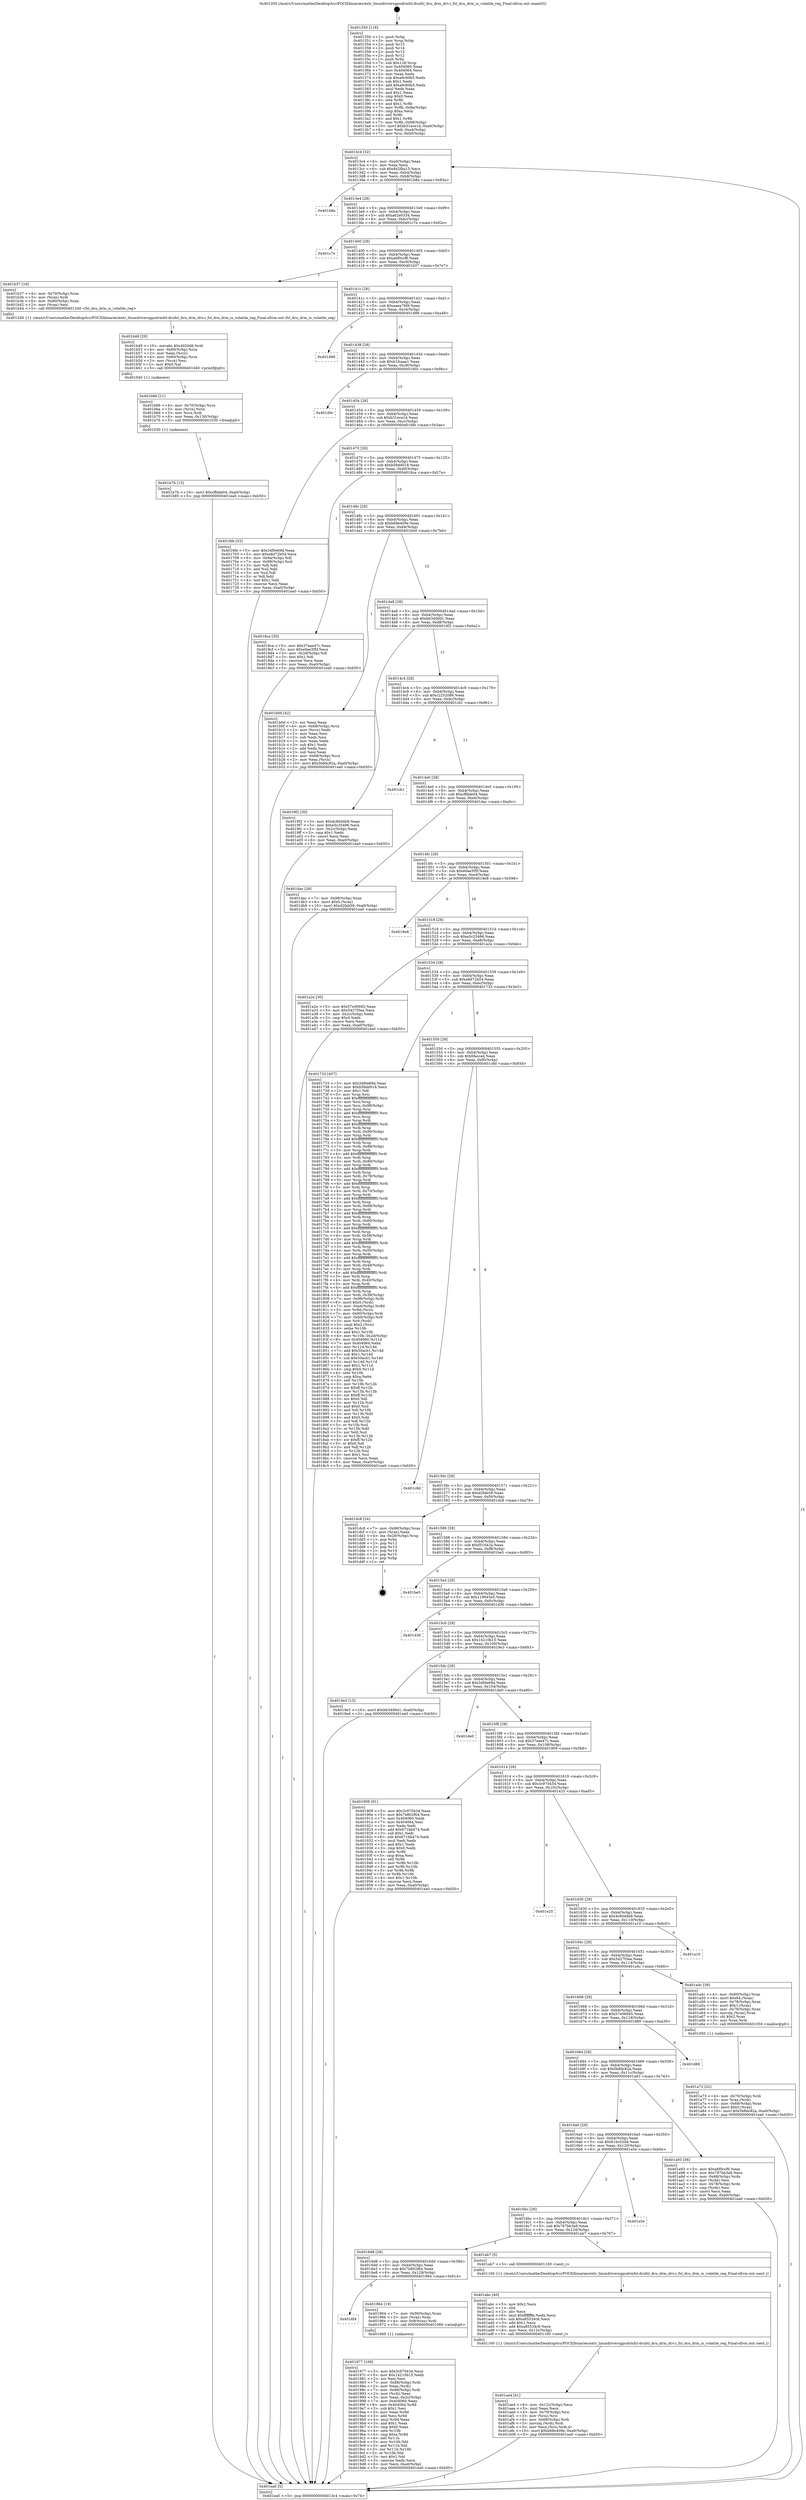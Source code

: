 digraph "0x401350" {
  label = "0x401350 (/mnt/c/Users/mathe/Desktop/tcc/POCII/binaries/extr_linuxdriversgpudrmfsl-dcufsl_dcu_drm_drv.c_fsl_dcu_drm_is_volatile_reg_Final-ollvm.out::main(0))"
  labelloc = "t"
  node[shape=record]

  Entry [label="",width=0.3,height=0.3,shape=circle,fillcolor=black,style=filled]
  "0x4013c4" [label="{
     0x4013c4 [32]\l
     | [instrs]\l
     &nbsp;&nbsp;0x4013c4 \<+6\>: mov -0xa0(%rbp),%eax\l
     &nbsp;&nbsp;0x4013ca \<+2\>: mov %eax,%ecx\l
     &nbsp;&nbsp;0x4013cc \<+6\>: sub $0x842fba15,%ecx\l
     &nbsp;&nbsp;0x4013d2 \<+6\>: mov %eax,-0xb4(%rbp)\l
     &nbsp;&nbsp;0x4013d8 \<+6\>: mov %ecx,-0xb8(%rbp)\l
     &nbsp;&nbsp;0x4013de \<+6\>: je 0000000000401b8a \<main+0x83a\>\l
  }"]
  "0x401b8a" [label="{
     0x401b8a\l
  }", style=dashed]
  "0x4013e4" [label="{
     0x4013e4 [28]\l
     | [instrs]\l
     &nbsp;&nbsp;0x4013e4 \<+5\>: jmp 00000000004013e9 \<main+0x99\>\l
     &nbsp;&nbsp;0x4013e9 \<+6\>: mov -0xb4(%rbp),%eax\l
     &nbsp;&nbsp;0x4013ef \<+5\>: sub $0xa62e0334,%eax\l
     &nbsp;&nbsp;0x4013f4 \<+6\>: mov %eax,-0xbc(%rbp)\l
     &nbsp;&nbsp;0x4013fa \<+6\>: je 0000000000401c7e \<main+0x92e\>\l
  }"]
  Exit [label="",width=0.3,height=0.3,shape=circle,fillcolor=black,style=filled,peripheries=2]
  "0x401c7e" [label="{
     0x401c7e\l
  }", style=dashed]
  "0x401400" [label="{
     0x401400 [28]\l
     | [instrs]\l
     &nbsp;&nbsp;0x401400 \<+5\>: jmp 0000000000401405 \<main+0xb5\>\l
     &nbsp;&nbsp;0x401405 \<+6\>: mov -0xb4(%rbp),%eax\l
     &nbsp;&nbsp;0x40140b \<+5\>: sub $0xa6f0ccf6,%eax\l
     &nbsp;&nbsp;0x401410 \<+6\>: mov %eax,-0xc0(%rbp)\l
     &nbsp;&nbsp;0x401416 \<+6\>: je 0000000000401b37 \<main+0x7e7\>\l
  }"]
  "0x401b7b" [label="{
     0x401b7b [15]\l
     | [instrs]\l
     &nbsp;&nbsp;0x401b7b \<+10\>: movl $0xcffdde04,-0xa0(%rbp)\l
     &nbsp;&nbsp;0x401b85 \<+5\>: jmp 0000000000401ea0 \<main+0xb50\>\l
  }"]
  "0x401b37" [label="{
     0x401b37 [18]\l
     | [instrs]\l
     &nbsp;&nbsp;0x401b37 \<+4\>: mov -0x70(%rbp),%rax\l
     &nbsp;&nbsp;0x401b3b \<+3\>: mov (%rax),%rdi\l
     &nbsp;&nbsp;0x401b3e \<+4\>: mov -0x80(%rbp),%rax\l
     &nbsp;&nbsp;0x401b42 \<+2\>: mov (%rax),%esi\l
     &nbsp;&nbsp;0x401b44 \<+5\>: call 0000000000401240 \<fsl_dcu_drm_is_volatile_reg\>\l
     | [calls]\l
     &nbsp;&nbsp;0x401240 \{1\} (/mnt/c/Users/mathe/Desktop/tcc/POCII/binaries/extr_linuxdriversgpudrmfsl-dcufsl_dcu_drm_drv.c_fsl_dcu_drm_is_volatile_reg_Final-ollvm.out::fsl_dcu_drm_is_volatile_reg)\l
  }"]
  "0x40141c" [label="{
     0x40141c [28]\l
     | [instrs]\l
     &nbsp;&nbsp;0x40141c \<+5\>: jmp 0000000000401421 \<main+0xd1\>\l
     &nbsp;&nbsp;0x401421 \<+6\>: mov -0xb4(%rbp),%eax\l
     &nbsp;&nbsp;0x401427 \<+5\>: sub $0xaaea7fd9,%eax\l
     &nbsp;&nbsp;0x40142c \<+6\>: mov %eax,-0xc4(%rbp)\l
     &nbsp;&nbsp;0x401432 \<+6\>: je 0000000000401d98 \<main+0xa48\>\l
  }"]
  "0x401b66" [label="{
     0x401b66 [21]\l
     | [instrs]\l
     &nbsp;&nbsp;0x401b66 \<+4\>: mov -0x70(%rbp),%rcx\l
     &nbsp;&nbsp;0x401b6a \<+3\>: mov (%rcx),%rcx\l
     &nbsp;&nbsp;0x401b6d \<+3\>: mov %rcx,%rdi\l
     &nbsp;&nbsp;0x401b70 \<+6\>: mov %eax,-0x130(%rbp)\l
     &nbsp;&nbsp;0x401b76 \<+5\>: call 0000000000401030 \<free@plt\>\l
     | [calls]\l
     &nbsp;&nbsp;0x401030 \{1\} (unknown)\l
  }"]
  "0x401d98" [label="{
     0x401d98\l
  }", style=dashed]
  "0x401438" [label="{
     0x401438 [28]\l
     | [instrs]\l
     &nbsp;&nbsp;0x401438 \<+5\>: jmp 000000000040143d \<main+0xed\>\l
     &nbsp;&nbsp;0x40143d \<+6\>: mov -0xb4(%rbp),%eax\l
     &nbsp;&nbsp;0x401443 \<+5\>: sub $0xb1fcaaa1,%eax\l
     &nbsp;&nbsp;0x401448 \<+6\>: mov %eax,-0xc8(%rbp)\l
     &nbsp;&nbsp;0x40144e \<+6\>: je 0000000000401d0c \<main+0x9bc\>\l
  }"]
  "0x401b49" [label="{
     0x401b49 [29]\l
     | [instrs]\l
     &nbsp;&nbsp;0x401b49 \<+10\>: movabs $0x4020d6,%rdi\l
     &nbsp;&nbsp;0x401b53 \<+4\>: mov -0x60(%rbp),%rcx\l
     &nbsp;&nbsp;0x401b57 \<+2\>: mov %eax,(%rcx)\l
     &nbsp;&nbsp;0x401b59 \<+4\>: mov -0x60(%rbp),%rcx\l
     &nbsp;&nbsp;0x401b5d \<+2\>: mov (%rcx),%esi\l
     &nbsp;&nbsp;0x401b5f \<+2\>: mov $0x0,%al\l
     &nbsp;&nbsp;0x401b61 \<+5\>: call 0000000000401040 \<printf@plt\>\l
     | [calls]\l
     &nbsp;&nbsp;0x401040 \{1\} (unknown)\l
  }"]
  "0x401d0c" [label="{
     0x401d0c\l
  }", style=dashed]
  "0x401454" [label="{
     0x401454 [28]\l
     | [instrs]\l
     &nbsp;&nbsp;0x401454 \<+5\>: jmp 0000000000401459 \<main+0x109\>\l
     &nbsp;&nbsp;0x401459 \<+6\>: mov -0xb4(%rbp),%eax\l
     &nbsp;&nbsp;0x40145f \<+5\>: sub $0xb31ece1d,%eax\l
     &nbsp;&nbsp;0x401464 \<+6\>: mov %eax,-0xcc(%rbp)\l
     &nbsp;&nbsp;0x40146a \<+6\>: je 00000000004016fe \<main+0x3ae\>\l
  }"]
  "0x401ae4" [label="{
     0x401ae4 [41]\l
     | [instrs]\l
     &nbsp;&nbsp;0x401ae4 \<+6\>: mov -0x12c(%rbp),%ecx\l
     &nbsp;&nbsp;0x401aea \<+3\>: imul %eax,%ecx\l
     &nbsp;&nbsp;0x401aed \<+4\>: mov -0x70(%rbp),%rsi\l
     &nbsp;&nbsp;0x401af1 \<+3\>: mov (%rsi),%rsi\l
     &nbsp;&nbsp;0x401af4 \<+4\>: mov -0x68(%rbp),%rdi\l
     &nbsp;&nbsp;0x401af8 \<+3\>: movslq (%rdi),%rdi\l
     &nbsp;&nbsp;0x401afb \<+3\>: mov %ecx,(%rsi,%rdi,4)\l
     &nbsp;&nbsp;0x401afe \<+10\>: movl $0xb68e409e,-0xa0(%rbp)\l
     &nbsp;&nbsp;0x401b08 \<+5\>: jmp 0000000000401ea0 \<main+0xb50\>\l
  }"]
  "0x4016fe" [label="{
     0x4016fe [53]\l
     | [instrs]\l
     &nbsp;&nbsp;0x4016fe \<+5\>: mov $0x34f0e69d,%eax\l
     &nbsp;&nbsp;0x401703 \<+5\>: mov $0xe8d72b54,%ecx\l
     &nbsp;&nbsp;0x401708 \<+6\>: mov -0x9a(%rbp),%dl\l
     &nbsp;&nbsp;0x40170e \<+7\>: mov -0x99(%rbp),%sil\l
     &nbsp;&nbsp;0x401715 \<+3\>: mov %dl,%dil\l
     &nbsp;&nbsp;0x401718 \<+3\>: and %sil,%dil\l
     &nbsp;&nbsp;0x40171b \<+3\>: xor %sil,%dl\l
     &nbsp;&nbsp;0x40171e \<+3\>: or %dl,%dil\l
     &nbsp;&nbsp;0x401721 \<+4\>: test $0x1,%dil\l
     &nbsp;&nbsp;0x401725 \<+3\>: cmovne %ecx,%eax\l
     &nbsp;&nbsp;0x401728 \<+6\>: mov %eax,-0xa0(%rbp)\l
     &nbsp;&nbsp;0x40172e \<+5\>: jmp 0000000000401ea0 \<main+0xb50\>\l
  }"]
  "0x401470" [label="{
     0x401470 [28]\l
     | [instrs]\l
     &nbsp;&nbsp;0x401470 \<+5\>: jmp 0000000000401475 \<main+0x125\>\l
     &nbsp;&nbsp;0x401475 \<+6\>: mov -0xb4(%rbp),%eax\l
     &nbsp;&nbsp;0x40147b \<+5\>: sub $0xb58dd018,%eax\l
     &nbsp;&nbsp;0x401480 \<+6\>: mov %eax,-0xd0(%rbp)\l
     &nbsp;&nbsp;0x401486 \<+6\>: je 00000000004018ca \<main+0x57a\>\l
  }"]
  "0x401ea0" [label="{
     0x401ea0 [5]\l
     | [instrs]\l
     &nbsp;&nbsp;0x401ea0 \<+5\>: jmp 00000000004013c4 \<main+0x74\>\l
  }"]
  "0x401350" [label="{
     0x401350 [116]\l
     | [instrs]\l
     &nbsp;&nbsp;0x401350 \<+1\>: push %rbp\l
     &nbsp;&nbsp;0x401351 \<+3\>: mov %rsp,%rbp\l
     &nbsp;&nbsp;0x401354 \<+2\>: push %r15\l
     &nbsp;&nbsp;0x401356 \<+2\>: push %r14\l
     &nbsp;&nbsp;0x401358 \<+2\>: push %r13\l
     &nbsp;&nbsp;0x40135a \<+2\>: push %r12\l
     &nbsp;&nbsp;0x40135c \<+1\>: push %rbx\l
     &nbsp;&nbsp;0x40135d \<+7\>: sub $0x128,%rsp\l
     &nbsp;&nbsp;0x401364 \<+7\>: mov 0x404060,%eax\l
     &nbsp;&nbsp;0x40136b \<+7\>: mov 0x404064,%ecx\l
     &nbsp;&nbsp;0x401372 \<+2\>: mov %eax,%edx\l
     &nbsp;&nbsp;0x401374 \<+6\>: sub $0xa9c60b5,%edx\l
     &nbsp;&nbsp;0x40137a \<+3\>: sub $0x1,%edx\l
     &nbsp;&nbsp;0x40137d \<+6\>: add $0xa9c60b5,%edx\l
     &nbsp;&nbsp;0x401383 \<+3\>: imul %edx,%eax\l
     &nbsp;&nbsp;0x401386 \<+3\>: and $0x1,%eax\l
     &nbsp;&nbsp;0x401389 \<+3\>: cmp $0x0,%eax\l
     &nbsp;&nbsp;0x40138c \<+4\>: sete %r8b\l
     &nbsp;&nbsp;0x401390 \<+4\>: and $0x1,%r8b\l
     &nbsp;&nbsp;0x401394 \<+7\>: mov %r8b,-0x9a(%rbp)\l
     &nbsp;&nbsp;0x40139b \<+3\>: cmp $0xa,%ecx\l
     &nbsp;&nbsp;0x40139e \<+4\>: setl %r8b\l
     &nbsp;&nbsp;0x4013a2 \<+4\>: and $0x1,%r8b\l
     &nbsp;&nbsp;0x4013a6 \<+7\>: mov %r8b,-0x99(%rbp)\l
     &nbsp;&nbsp;0x4013ad \<+10\>: movl $0xb31ece1d,-0xa0(%rbp)\l
     &nbsp;&nbsp;0x4013b7 \<+6\>: mov %edi,-0xa4(%rbp)\l
     &nbsp;&nbsp;0x4013bd \<+7\>: mov %rsi,-0xb0(%rbp)\l
  }"]
  "0x401abc" [label="{
     0x401abc [40]\l
     | [instrs]\l
     &nbsp;&nbsp;0x401abc \<+5\>: mov $0x2,%ecx\l
     &nbsp;&nbsp;0x401ac1 \<+1\>: cltd\l
     &nbsp;&nbsp;0x401ac2 \<+2\>: idiv %ecx\l
     &nbsp;&nbsp;0x401ac4 \<+6\>: imul $0xfffffffe,%edx,%ecx\l
     &nbsp;&nbsp;0x401aca \<+6\>: sub $0xa85534c6,%ecx\l
     &nbsp;&nbsp;0x401ad0 \<+3\>: add $0x1,%ecx\l
     &nbsp;&nbsp;0x401ad3 \<+6\>: add $0xa85534c6,%ecx\l
     &nbsp;&nbsp;0x401ad9 \<+6\>: mov %ecx,-0x12c(%rbp)\l
     &nbsp;&nbsp;0x401adf \<+5\>: call 0000000000401160 \<next_i\>\l
     | [calls]\l
     &nbsp;&nbsp;0x401160 \{1\} (/mnt/c/Users/mathe/Desktop/tcc/POCII/binaries/extr_linuxdriversgpudrmfsl-dcufsl_dcu_drm_drv.c_fsl_dcu_drm_is_volatile_reg_Final-ollvm.out::next_i)\l
  }"]
  "0x4018ca" [label="{
     0x4018ca [30]\l
     | [instrs]\l
     &nbsp;&nbsp;0x4018ca \<+5\>: mov $0x37eae47c,%eax\l
     &nbsp;&nbsp;0x4018cf \<+5\>: mov $0xe0ae3f5f,%ecx\l
     &nbsp;&nbsp;0x4018d4 \<+3\>: mov -0x2d(%rbp),%dl\l
     &nbsp;&nbsp;0x4018d7 \<+3\>: test $0x1,%dl\l
     &nbsp;&nbsp;0x4018da \<+3\>: cmovne %ecx,%eax\l
     &nbsp;&nbsp;0x4018dd \<+6\>: mov %eax,-0xa0(%rbp)\l
     &nbsp;&nbsp;0x4018e3 \<+5\>: jmp 0000000000401ea0 \<main+0xb50\>\l
  }"]
  "0x40148c" [label="{
     0x40148c [28]\l
     | [instrs]\l
     &nbsp;&nbsp;0x40148c \<+5\>: jmp 0000000000401491 \<main+0x141\>\l
     &nbsp;&nbsp;0x401491 \<+6\>: mov -0xb4(%rbp),%eax\l
     &nbsp;&nbsp;0x401497 \<+5\>: sub $0xb68e409e,%eax\l
     &nbsp;&nbsp;0x40149c \<+6\>: mov %eax,-0xd4(%rbp)\l
     &nbsp;&nbsp;0x4014a2 \<+6\>: je 0000000000401b0d \<main+0x7bd\>\l
  }"]
  "0x401a73" [label="{
     0x401a73 [32]\l
     | [instrs]\l
     &nbsp;&nbsp;0x401a73 \<+4\>: mov -0x70(%rbp),%rdi\l
     &nbsp;&nbsp;0x401a77 \<+3\>: mov %rax,(%rdi)\l
     &nbsp;&nbsp;0x401a7a \<+4\>: mov -0x68(%rbp),%rax\l
     &nbsp;&nbsp;0x401a7e \<+6\>: movl $0x0,(%rax)\l
     &nbsp;&nbsp;0x401a84 \<+10\>: movl $0x5b8dc82a,-0xa0(%rbp)\l
     &nbsp;&nbsp;0x401a8e \<+5\>: jmp 0000000000401ea0 \<main+0xb50\>\l
  }"]
  "0x401b0d" [label="{
     0x401b0d [42]\l
     | [instrs]\l
     &nbsp;&nbsp;0x401b0d \<+2\>: xor %eax,%eax\l
     &nbsp;&nbsp;0x401b0f \<+4\>: mov -0x68(%rbp),%rcx\l
     &nbsp;&nbsp;0x401b13 \<+2\>: mov (%rcx),%edx\l
     &nbsp;&nbsp;0x401b15 \<+2\>: mov %eax,%esi\l
     &nbsp;&nbsp;0x401b17 \<+2\>: sub %edx,%esi\l
     &nbsp;&nbsp;0x401b19 \<+2\>: mov %eax,%edx\l
     &nbsp;&nbsp;0x401b1b \<+3\>: sub $0x1,%edx\l
     &nbsp;&nbsp;0x401b1e \<+2\>: add %edx,%esi\l
     &nbsp;&nbsp;0x401b20 \<+2\>: sub %esi,%eax\l
     &nbsp;&nbsp;0x401b22 \<+4\>: mov -0x68(%rbp),%rcx\l
     &nbsp;&nbsp;0x401b26 \<+2\>: mov %eax,(%rcx)\l
     &nbsp;&nbsp;0x401b28 \<+10\>: movl $0x5b8dc82a,-0xa0(%rbp)\l
     &nbsp;&nbsp;0x401b32 \<+5\>: jmp 0000000000401ea0 \<main+0xb50\>\l
  }"]
  "0x4014a8" [label="{
     0x4014a8 [28]\l
     | [instrs]\l
     &nbsp;&nbsp;0x4014a8 \<+5\>: jmp 00000000004014ad \<main+0x15d\>\l
     &nbsp;&nbsp;0x4014ad \<+6\>: mov -0xb4(%rbp),%eax\l
     &nbsp;&nbsp;0x4014b3 \<+5\>: sub $0xbb3406d1,%eax\l
     &nbsp;&nbsp;0x4014b8 \<+6\>: mov %eax,-0xd8(%rbp)\l
     &nbsp;&nbsp;0x4014be \<+6\>: je 00000000004019f2 \<main+0x6a2\>\l
  }"]
  "0x401977" [label="{
     0x401977 [108]\l
     | [instrs]\l
     &nbsp;&nbsp;0x401977 \<+5\>: mov $0x3c970434,%ecx\l
     &nbsp;&nbsp;0x40197c \<+5\>: mov $0x14210b15,%edx\l
     &nbsp;&nbsp;0x401981 \<+2\>: xor %esi,%esi\l
     &nbsp;&nbsp;0x401983 \<+7\>: mov -0x88(%rbp),%rdi\l
     &nbsp;&nbsp;0x40198a \<+2\>: mov %eax,(%rdi)\l
     &nbsp;&nbsp;0x40198c \<+7\>: mov -0x88(%rbp),%rdi\l
     &nbsp;&nbsp;0x401993 \<+2\>: mov (%rdi),%eax\l
     &nbsp;&nbsp;0x401995 \<+3\>: mov %eax,-0x2c(%rbp)\l
     &nbsp;&nbsp;0x401998 \<+7\>: mov 0x404060,%eax\l
     &nbsp;&nbsp;0x40199f \<+8\>: mov 0x404064,%r8d\l
     &nbsp;&nbsp;0x4019a7 \<+3\>: sub $0x1,%esi\l
     &nbsp;&nbsp;0x4019aa \<+3\>: mov %eax,%r9d\l
     &nbsp;&nbsp;0x4019ad \<+3\>: add %esi,%r9d\l
     &nbsp;&nbsp;0x4019b0 \<+4\>: imul %r9d,%eax\l
     &nbsp;&nbsp;0x4019b4 \<+3\>: and $0x1,%eax\l
     &nbsp;&nbsp;0x4019b7 \<+3\>: cmp $0x0,%eax\l
     &nbsp;&nbsp;0x4019ba \<+4\>: sete %r10b\l
     &nbsp;&nbsp;0x4019be \<+4\>: cmp $0xa,%r8d\l
     &nbsp;&nbsp;0x4019c2 \<+4\>: setl %r11b\l
     &nbsp;&nbsp;0x4019c6 \<+3\>: mov %r10b,%bl\l
     &nbsp;&nbsp;0x4019c9 \<+3\>: and %r11b,%bl\l
     &nbsp;&nbsp;0x4019cc \<+3\>: xor %r11b,%r10b\l
     &nbsp;&nbsp;0x4019cf \<+3\>: or %r10b,%bl\l
     &nbsp;&nbsp;0x4019d2 \<+3\>: test $0x1,%bl\l
     &nbsp;&nbsp;0x4019d5 \<+3\>: cmovne %edx,%ecx\l
     &nbsp;&nbsp;0x4019d8 \<+6\>: mov %ecx,-0xa0(%rbp)\l
     &nbsp;&nbsp;0x4019de \<+5\>: jmp 0000000000401ea0 \<main+0xb50\>\l
  }"]
  "0x4019f2" [label="{
     0x4019f2 [30]\l
     | [instrs]\l
     &nbsp;&nbsp;0x4019f2 \<+5\>: mov $0x4c80d4b8,%eax\l
     &nbsp;&nbsp;0x4019f7 \<+5\>: mov $0xe5c25496,%ecx\l
     &nbsp;&nbsp;0x4019fc \<+3\>: mov -0x2c(%rbp),%edx\l
     &nbsp;&nbsp;0x4019ff \<+3\>: cmp $0x1,%edx\l
     &nbsp;&nbsp;0x401a02 \<+3\>: cmovl %ecx,%eax\l
     &nbsp;&nbsp;0x401a05 \<+6\>: mov %eax,-0xa0(%rbp)\l
     &nbsp;&nbsp;0x401a0b \<+5\>: jmp 0000000000401ea0 \<main+0xb50\>\l
  }"]
  "0x4014c4" [label="{
     0x4014c4 [28]\l
     | [instrs]\l
     &nbsp;&nbsp;0x4014c4 \<+5\>: jmp 00000000004014c9 \<main+0x179\>\l
     &nbsp;&nbsp;0x4014c9 \<+6\>: mov -0xb4(%rbp),%eax\l
     &nbsp;&nbsp;0x4014cf \<+5\>: sub $0xc2252086,%eax\l
     &nbsp;&nbsp;0x4014d4 \<+6\>: mov %eax,-0xdc(%rbp)\l
     &nbsp;&nbsp;0x4014da \<+6\>: je 0000000000401cb1 \<main+0x961\>\l
  }"]
  "0x4016f4" [label="{
     0x4016f4\l
  }", style=dashed]
  "0x401cb1" [label="{
     0x401cb1\l
  }", style=dashed]
  "0x4014e0" [label="{
     0x4014e0 [28]\l
     | [instrs]\l
     &nbsp;&nbsp;0x4014e0 \<+5\>: jmp 00000000004014e5 \<main+0x195\>\l
     &nbsp;&nbsp;0x4014e5 \<+6\>: mov -0xb4(%rbp),%eax\l
     &nbsp;&nbsp;0x4014eb \<+5\>: sub $0xcffdde04,%eax\l
     &nbsp;&nbsp;0x4014f0 \<+6\>: mov %eax,-0xe0(%rbp)\l
     &nbsp;&nbsp;0x4014f6 \<+6\>: je 0000000000401dac \<main+0xa5c\>\l
  }"]
  "0x401964" [label="{
     0x401964 [19]\l
     | [instrs]\l
     &nbsp;&nbsp;0x401964 \<+7\>: mov -0x90(%rbp),%rax\l
     &nbsp;&nbsp;0x40196b \<+3\>: mov (%rax),%rax\l
     &nbsp;&nbsp;0x40196e \<+4\>: mov 0x8(%rax),%rdi\l
     &nbsp;&nbsp;0x401972 \<+5\>: call 0000000000401060 \<atoi@plt\>\l
     | [calls]\l
     &nbsp;&nbsp;0x401060 \{1\} (unknown)\l
  }"]
  "0x401dac" [label="{
     0x401dac [28]\l
     | [instrs]\l
     &nbsp;&nbsp;0x401dac \<+7\>: mov -0x98(%rbp),%rax\l
     &nbsp;&nbsp;0x401db3 \<+6\>: movl $0x0,(%rax)\l
     &nbsp;&nbsp;0x401db9 \<+10\>: movl $0xd2feb59,-0xa0(%rbp)\l
     &nbsp;&nbsp;0x401dc3 \<+5\>: jmp 0000000000401ea0 \<main+0xb50\>\l
  }"]
  "0x4014fc" [label="{
     0x4014fc [28]\l
     | [instrs]\l
     &nbsp;&nbsp;0x4014fc \<+5\>: jmp 0000000000401501 \<main+0x1b1\>\l
     &nbsp;&nbsp;0x401501 \<+6\>: mov -0xb4(%rbp),%eax\l
     &nbsp;&nbsp;0x401507 \<+5\>: sub $0xe0ae3f5f,%eax\l
     &nbsp;&nbsp;0x40150c \<+6\>: mov %eax,-0xe4(%rbp)\l
     &nbsp;&nbsp;0x401512 \<+6\>: je 00000000004018e8 \<main+0x598\>\l
  }"]
  "0x4016d8" [label="{
     0x4016d8 [28]\l
     | [instrs]\l
     &nbsp;&nbsp;0x4016d8 \<+5\>: jmp 00000000004016dd \<main+0x38d\>\l
     &nbsp;&nbsp;0x4016dd \<+6\>: mov -0xb4(%rbp),%eax\l
     &nbsp;&nbsp;0x4016e3 \<+5\>: sub $0x7b802f64,%eax\l
     &nbsp;&nbsp;0x4016e8 \<+6\>: mov %eax,-0x128(%rbp)\l
     &nbsp;&nbsp;0x4016ee \<+6\>: je 0000000000401964 \<main+0x614\>\l
  }"]
  "0x4018e8" [label="{
     0x4018e8\l
  }", style=dashed]
  "0x401518" [label="{
     0x401518 [28]\l
     | [instrs]\l
     &nbsp;&nbsp;0x401518 \<+5\>: jmp 000000000040151d \<main+0x1cd\>\l
     &nbsp;&nbsp;0x40151d \<+6\>: mov -0xb4(%rbp),%eax\l
     &nbsp;&nbsp;0x401523 \<+5\>: sub $0xe5c25496,%eax\l
     &nbsp;&nbsp;0x401528 \<+6\>: mov %eax,-0xe8(%rbp)\l
     &nbsp;&nbsp;0x40152e \<+6\>: je 0000000000401a2e \<main+0x6de\>\l
  }"]
  "0x401ab7" [label="{
     0x401ab7 [5]\l
     | [instrs]\l
     &nbsp;&nbsp;0x401ab7 \<+5\>: call 0000000000401160 \<next_i\>\l
     | [calls]\l
     &nbsp;&nbsp;0x401160 \{1\} (/mnt/c/Users/mathe/Desktop/tcc/POCII/binaries/extr_linuxdriversgpudrmfsl-dcufsl_dcu_drm_drv.c_fsl_dcu_drm_is_volatile_reg_Final-ollvm.out::next_i)\l
  }"]
  "0x401a2e" [label="{
     0x401a2e [30]\l
     | [instrs]\l
     &nbsp;&nbsp;0x401a2e \<+5\>: mov $0x57e06945,%eax\l
     &nbsp;&nbsp;0x401a33 \<+5\>: mov $0x5427f3ea,%ecx\l
     &nbsp;&nbsp;0x401a38 \<+3\>: mov -0x2c(%rbp),%edx\l
     &nbsp;&nbsp;0x401a3b \<+3\>: cmp $0x0,%edx\l
     &nbsp;&nbsp;0x401a3e \<+3\>: cmove %ecx,%eax\l
     &nbsp;&nbsp;0x401a41 \<+6\>: mov %eax,-0xa0(%rbp)\l
     &nbsp;&nbsp;0x401a47 \<+5\>: jmp 0000000000401ea0 \<main+0xb50\>\l
  }"]
  "0x401534" [label="{
     0x401534 [28]\l
     | [instrs]\l
     &nbsp;&nbsp;0x401534 \<+5\>: jmp 0000000000401539 \<main+0x1e9\>\l
     &nbsp;&nbsp;0x401539 \<+6\>: mov -0xb4(%rbp),%eax\l
     &nbsp;&nbsp;0x40153f \<+5\>: sub $0xe8d72b54,%eax\l
     &nbsp;&nbsp;0x401544 \<+6\>: mov %eax,-0xec(%rbp)\l
     &nbsp;&nbsp;0x40154a \<+6\>: je 0000000000401733 \<main+0x3e3\>\l
  }"]
  "0x4016bc" [label="{
     0x4016bc [28]\l
     | [instrs]\l
     &nbsp;&nbsp;0x4016bc \<+5\>: jmp 00000000004016c1 \<main+0x371\>\l
     &nbsp;&nbsp;0x4016c1 \<+6\>: mov -0xb4(%rbp),%eax\l
     &nbsp;&nbsp;0x4016c7 \<+5\>: sub $0x787bb3a9,%eax\l
     &nbsp;&nbsp;0x4016cc \<+6\>: mov %eax,-0x124(%rbp)\l
     &nbsp;&nbsp;0x4016d2 \<+6\>: je 0000000000401ab7 \<main+0x767\>\l
  }"]
  "0x401733" [label="{
     0x401733 [407]\l
     | [instrs]\l
     &nbsp;&nbsp;0x401733 \<+5\>: mov $0x34f0e69d,%eax\l
     &nbsp;&nbsp;0x401738 \<+5\>: mov $0xb58dd018,%ecx\l
     &nbsp;&nbsp;0x40173d \<+2\>: mov $0x1,%dl\l
     &nbsp;&nbsp;0x40173f \<+3\>: mov %rsp,%rsi\l
     &nbsp;&nbsp;0x401742 \<+4\>: add $0xfffffffffffffff0,%rsi\l
     &nbsp;&nbsp;0x401746 \<+3\>: mov %rsi,%rsp\l
     &nbsp;&nbsp;0x401749 \<+7\>: mov %rsi,-0x98(%rbp)\l
     &nbsp;&nbsp;0x401750 \<+3\>: mov %rsp,%rsi\l
     &nbsp;&nbsp;0x401753 \<+4\>: add $0xfffffffffffffff0,%rsi\l
     &nbsp;&nbsp;0x401757 \<+3\>: mov %rsi,%rsp\l
     &nbsp;&nbsp;0x40175a \<+3\>: mov %rsp,%rdi\l
     &nbsp;&nbsp;0x40175d \<+4\>: add $0xfffffffffffffff0,%rdi\l
     &nbsp;&nbsp;0x401761 \<+3\>: mov %rdi,%rsp\l
     &nbsp;&nbsp;0x401764 \<+7\>: mov %rdi,-0x90(%rbp)\l
     &nbsp;&nbsp;0x40176b \<+3\>: mov %rsp,%rdi\l
     &nbsp;&nbsp;0x40176e \<+4\>: add $0xfffffffffffffff0,%rdi\l
     &nbsp;&nbsp;0x401772 \<+3\>: mov %rdi,%rsp\l
     &nbsp;&nbsp;0x401775 \<+7\>: mov %rdi,-0x88(%rbp)\l
     &nbsp;&nbsp;0x40177c \<+3\>: mov %rsp,%rdi\l
     &nbsp;&nbsp;0x40177f \<+4\>: add $0xfffffffffffffff0,%rdi\l
     &nbsp;&nbsp;0x401783 \<+3\>: mov %rdi,%rsp\l
     &nbsp;&nbsp;0x401786 \<+4\>: mov %rdi,-0x80(%rbp)\l
     &nbsp;&nbsp;0x40178a \<+3\>: mov %rsp,%rdi\l
     &nbsp;&nbsp;0x40178d \<+4\>: add $0xfffffffffffffff0,%rdi\l
     &nbsp;&nbsp;0x401791 \<+3\>: mov %rdi,%rsp\l
     &nbsp;&nbsp;0x401794 \<+4\>: mov %rdi,-0x78(%rbp)\l
     &nbsp;&nbsp;0x401798 \<+3\>: mov %rsp,%rdi\l
     &nbsp;&nbsp;0x40179b \<+4\>: add $0xfffffffffffffff0,%rdi\l
     &nbsp;&nbsp;0x40179f \<+3\>: mov %rdi,%rsp\l
     &nbsp;&nbsp;0x4017a2 \<+4\>: mov %rdi,-0x70(%rbp)\l
     &nbsp;&nbsp;0x4017a6 \<+3\>: mov %rsp,%rdi\l
     &nbsp;&nbsp;0x4017a9 \<+4\>: add $0xfffffffffffffff0,%rdi\l
     &nbsp;&nbsp;0x4017ad \<+3\>: mov %rdi,%rsp\l
     &nbsp;&nbsp;0x4017b0 \<+4\>: mov %rdi,-0x68(%rbp)\l
     &nbsp;&nbsp;0x4017b4 \<+3\>: mov %rsp,%rdi\l
     &nbsp;&nbsp;0x4017b7 \<+4\>: add $0xfffffffffffffff0,%rdi\l
     &nbsp;&nbsp;0x4017bb \<+3\>: mov %rdi,%rsp\l
     &nbsp;&nbsp;0x4017be \<+4\>: mov %rdi,-0x60(%rbp)\l
     &nbsp;&nbsp;0x4017c2 \<+3\>: mov %rsp,%rdi\l
     &nbsp;&nbsp;0x4017c5 \<+4\>: add $0xfffffffffffffff0,%rdi\l
     &nbsp;&nbsp;0x4017c9 \<+3\>: mov %rdi,%rsp\l
     &nbsp;&nbsp;0x4017cc \<+4\>: mov %rdi,-0x58(%rbp)\l
     &nbsp;&nbsp;0x4017d0 \<+3\>: mov %rsp,%rdi\l
     &nbsp;&nbsp;0x4017d3 \<+4\>: add $0xfffffffffffffff0,%rdi\l
     &nbsp;&nbsp;0x4017d7 \<+3\>: mov %rdi,%rsp\l
     &nbsp;&nbsp;0x4017da \<+4\>: mov %rdi,-0x50(%rbp)\l
     &nbsp;&nbsp;0x4017de \<+3\>: mov %rsp,%rdi\l
     &nbsp;&nbsp;0x4017e1 \<+4\>: add $0xfffffffffffffff0,%rdi\l
     &nbsp;&nbsp;0x4017e5 \<+3\>: mov %rdi,%rsp\l
     &nbsp;&nbsp;0x4017e8 \<+4\>: mov %rdi,-0x48(%rbp)\l
     &nbsp;&nbsp;0x4017ec \<+3\>: mov %rsp,%rdi\l
     &nbsp;&nbsp;0x4017ef \<+4\>: add $0xfffffffffffffff0,%rdi\l
     &nbsp;&nbsp;0x4017f3 \<+3\>: mov %rdi,%rsp\l
     &nbsp;&nbsp;0x4017f6 \<+4\>: mov %rdi,-0x40(%rbp)\l
     &nbsp;&nbsp;0x4017fa \<+3\>: mov %rsp,%rdi\l
     &nbsp;&nbsp;0x4017fd \<+4\>: add $0xfffffffffffffff0,%rdi\l
     &nbsp;&nbsp;0x401801 \<+3\>: mov %rdi,%rsp\l
     &nbsp;&nbsp;0x401804 \<+4\>: mov %rdi,-0x38(%rbp)\l
     &nbsp;&nbsp;0x401808 \<+7\>: mov -0x98(%rbp),%rdi\l
     &nbsp;&nbsp;0x40180f \<+6\>: movl $0x0,(%rdi)\l
     &nbsp;&nbsp;0x401815 \<+7\>: mov -0xa4(%rbp),%r8d\l
     &nbsp;&nbsp;0x40181c \<+3\>: mov %r8d,(%rsi)\l
     &nbsp;&nbsp;0x40181f \<+7\>: mov -0x90(%rbp),%rdi\l
     &nbsp;&nbsp;0x401826 \<+7\>: mov -0xb0(%rbp),%r9\l
     &nbsp;&nbsp;0x40182d \<+3\>: mov %r9,(%rdi)\l
     &nbsp;&nbsp;0x401830 \<+3\>: cmpl $0x2,(%rsi)\l
     &nbsp;&nbsp;0x401833 \<+4\>: setne %r10b\l
     &nbsp;&nbsp;0x401837 \<+4\>: and $0x1,%r10b\l
     &nbsp;&nbsp;0x40183b \<+4\>: mov %r10b,-0x2d(%rbp)\l
     &nbsp;&nbsp;0x40183f \<+8\>: mov 0x404060,%r11d\l
     &nbsp;&nbsp;0x401847 \<+7\>: mov 0x404064,%ebx\l
     &nbsp;&nbsp;0x40184e \<+3\>: mov %r11d,%r14d\l
     &nbsp;&nbsp;0x401851 \<+7\>: add $0x50acb1,%r14d\l
     &nbsp;&nbsp;0x401858 \<+4\>: sub $0x1,%r14d\l
     &nbsp;&nbsp;0x40185c \<+7\>: sub $0x50acb1,%r14d\l
     &nbsp;&nbsp;0x401863 \<+4\>: imul %r14d,%r11d\l
     &nbsp;&nbsp;0x401867 \<+4\>: and $0x1,%r11d\l
     &nbsp;&nbsp;0x40186b \<+4\>: cmp $0x0,%r11d\l
     &nbsp;&nbsp;0x40186f \<+4\>: sete %r10b\l
     &nbsp;&nbsp;0x401873 \<+3\>: cmp $0xa,%ebx\l
     &nbsp;&nbsp;0x401876 \<+4\>: setl %r15b\l
     &nbsp;&nbsp;0x40187a \<+3\>: mov %r10b,%r12b\l
     &nbsp;&nbsp;0x40187d \<+4\>: xor $0xff,%r12b\l
     &nbsp;&nbsp;0x401881 \<+3\>: mov %r15b,%r13b\l
     &nbsp;&nbsp;0x401884 \<+4\>: xor $0xff,%r13b\l
     &nbsp;&nbsp;0x401888 \<+3\>: xor $0x0,%dl\l
     &nbsp;&nbsp;0x40188b \<+3\>: mov %r12b,%sil\l
     &nbsp;&nbsp;0x40188e \<+4\>: and $0x0,%sil\l
     &nbsp;&nbsp;0x401892 \<+3\>: and %dl,%r10b\l
     &nbsp;&nbsp;0x401895 \<+3\>: mov %r13b,%dil\l
     &nbsp;&nbsp;0x401898 \<+4\>: and $0x0,%dil\l
     &nbsp;&nbsp;0x40189c \<+3\>: and %dl,%r15b\l
     &nbsp;&nbsp;0x40189f \<+3\>: or %r10b,%sil\l
     &nbsp;&nbsp;0x4018a2 \<+3\>: or %r15b,%dil\l
     &nbsp;&nbsp;0x4018a5 \<+3\>: xor %dil,%sil\l
     &nbsp;&nbsp;0x4018a8 \<+3\>: or %r13b,%r12b\l
     &nbsp;&nbsp;0x4018ab \<+4\>: xor $0xff,%r12b\l
     &nbsp;&nbsp;0x4018af \<+3\>: or $0x0,%dl\l
     &nbsp;&nbsp;0x4018b2 \<+3\>: and %dl,%r12b\l
     &nbsp;&nbsp;0x4018b5 \<+3\>: or %r12b,%sil\l
     &nbsp;&nbsp;0x4018b8 \<+4\>: test $0x1,%sil\l
     &nbsp;&nbsp;0x4018bc \<+3\>: cmovne %ecx,%eax\l
     &nbsp;&nbsp;0x4018bf \<+6\>: mov %eax,-0xa0(%rbp)\l
     &nbsp;&nbsp;0x4018c5 \<+5\>: jmp 0000000000401ea0 \<main+0xb50\>\l
  }"]
  "0x401550" [label="{
     0x401550 [28]\l
     | [instrs]\l
     &nbsp;&nbsp;0x401550 \<+5\>: jmp 0000000000401555 \<main+0x205\>\l
     &nbsp;&nbsp;0x401555 \<+6\>: mov -0xb4(%rbp),%eax\l
     &nbsp;&nbsp;0x40155b \<+5\>: sub $0x6facca4,%eax\l
     &nbsp;&nbsp;0x401560 \<+6\>: mov %eax,-0xf0(%rbp)\l
     &nbsp;&nbsp;0x401566 \<+6\>: je 0000000000401c8d \<main+0x93d\>\l
  }"]
  "0x401e5e" [label="{
     0x401e5e\l
  }", style=dashed]
  "0x4016a0" [label="{
     0x4016a0 [28]\l
     | [instrs]\l
     &nbsp;&nbsp;0x4016a0 \<+5\>: jmp 00000000004016a5 \<main+0x355\>\l
     &nbsp;&nbsp;0x4016a5 \<+6\>: mov -0xb4(%rbp),%eax\l
     &nbsp;&nbsp;0x4016ab \<+5\>: sub $0x61bc02dd,%eax\l
     &nbsp;&nbsp;0x4016b0 \<+6\>: mov %eax,-0x120(%rbp)\l
     &nbsp;&nbsp;0x4016b6 \<+6\>: je 0000000000401e5e \<main+0xb0e\>\l
  }"]
  "0x401c8d" [label="{
     0x401c8d\l
  }", style=dashed]
  "0x40156c" [label="{
     0x40156c [28]\l
     | [instrs]\l
     &nbsp;&nbsp;0x40156c \<+5\>: jmp 0000000000401571 \<main+0x221\>\l
     &nbsp;&nbsp;0x401571 \<+6\>: mov -0xb4(%rbp),%eax\l
     &nbsp;&nbsp;0x401577 \<+5\>: sub $0xd2feb59,%eax\l
     &nbsp;&nbsp;0x40157c \<+6\>: mov %eax,-0xf4(%rbp)\l
     &nbsp;&nbsp;0x401582 \<+6\>: je 0000000000401dc8 \<main+0xa78\>\l
  }"]
  "0x401a93" [label="{
     0x401a93 [36]\l
     | [instrs]\l
     &nbsp;&nbsp;0x401a93 \<+5\>: mov $0xa6f0ccf6,%eax\l
     &nbsp;&nbsp;0x401a98 \<+5\>: mov $0x787bb3a9,%ecx\l
     &nbsp;&nbsp;0x401a9d \<+4\>: mov -0x68(%rbp),%rdx\l
     &nbsp;&nbsp;0x401aa1 \<+2\>: mov (%rdx),%esi\l
     &nbsp;&nbsp;0x401aa3 \<+4\>: mov -0x78(%rbp),%rdx\l
     &nbsp;&nbsp;0x401aa7 \<+2\>: cmp (%rdx),%esi\l
     &nbsp;&nbsp;0x401aa9 \<+3\>: cmovl %ecx,%eax\l
     &nbsp;&nbsp;0x401aac \<+6\>: mov %eax,-0xa0(%rbp)\l
     &nbsp;&nbsp;0x401ab2 \<+5\>: jmp 0000000000401ea0 \<main+0xb50\>\l
  }"]
  "0x401dc8" [label="{
     0x401dc8 [24]\l
     | [instrs]\l
     &nbsp;&nbsp;0x401dc8 \<+7\>: mov -0x98(%rbp),%rax\l
     &nbsp;&nbsp;0x401dcf \<+2\>: mov (%rax),%eax\l
     &nbsp;&nbsp;0x401dd1 \<+4\>: lea -0x28(%rbp),%rsp\l
     &nbsp;&nbsp;0x401dd5 \<+1\>: pop %rbx\l
     &nbsp;&nbsp;0x401dd6 \<+2\>: pop %r12\l
     &nbsp;&nbsp;0x401dd8 \<+2\>: pop %r13\l
     &nbsp;&nbsp;0x401dda \<+2\>: pop %r14\l
     &nbsp;&nbsp;0x401ddc \<+2\>: pop %r15\l
     &nbsp;&nbsp;0x401dde \<+1\>: pop %rbp\l
     &nbsp;&nbsp;0x401ddf \<+1\>: ret\l
  }"]
  "0x401588" [label="{
     0x401588 [28]\l
     | [instrs]\l
     &nbsp;&nbsp;0x401588 \<+5\>: jmp 000000000040158d \<main+0x23d\>\l
     &nbsp;&nbsp;0x40158d \<+6\>: mov -0xb4(%rbp),%eax\l
     &nbsp;&nbsp;0x401593 \<+5\>: sub $0xf51642a,%eax\l
     &nbsp;&nbsp;0x401598 \<+6\>: mov %eax,-0xf8(%rbp)\l
     &nbsp;&nbsp;0x40159e \<+6\>: je 0000000000401be5 \<main+0x895\>\l
  }"]
  "0x401684" [label="{
     0x401684 [28]\l
     | [instrs]\l
     &nbsp;&nbsp;0x401684 \<+5\>: jmp 0000000000401689 \<main+0x339\>\l
     &nbsp;&nbsp;0x401689 \<+6\>: mov -0xb4(%rbp),%eax\l
     &nbsp;&nbsp;0x40168f \<+5\>: sub $0x5b8dc82a,%eax\l
     &nbsp;&nbsp;0x401694 \<+6\>: mov %eax,-0x11c(%rbp)\l
     &nbsp;&nbsp;0x40169a \<+6\>: je 0000000000401a93 \<main+0x743\>\l
  }"]
  "0x401be5" [label="{
     0x401be5\l
  }", style=dashed]
  "0x4015a4" [label="{
     0x4015a4 [28]\l
     | [instrs]\l
     &nbsp;&nbsp;0x4015a4 \<+5\>: jmp 00000000004015a9 \<main+0x259\>\l
     &nbsp;&nbsp;0x4015a9 \<+6\>: mov -0xb4(%rbp),%eax\l
     &nbsp;&nbsp;0x4015af \<+5\>: sub $0x119645e5,%eax\l
     &nbsp;&nbsp;0x4015b4 \<+6\>: mov %eax,-0xfc(%rbp)\l
     &nbsp;&nbsp;0x4015ba \<+6\>: je 0000000000401d36 \<main+0x9e6\>\l
  }"]
  "0x401d89" [label="{
     0x401d89\l
  }", style=dashed]
  "0x401d36" [label="{
     0x401d36\l
  }", style=dashed]
  "0x4015c0" [label="{
     0x4015c0 [28]\l
     | [instrs]\l
     &nbsp;&nbsp;0x4015c0 \<+5\>: jmp 00000000004015c5 \<main+0x275\>\l
     &nbsp;&nbsp;0x4015c5 \<+6\>: mov -0xb4(%rbp),%eax\l
     &nbsp;&nbsp;0x4015cb \<+5\>: sub $0x14210b15,%eax\l
     &nbsp;&nbsp;0x4015d0 \<+6\>: mov %eax,-0x100(%rbp)\l
     &nbsp;&nbsp;0x4015d6 \<+6\>: je 00000000004019e3 \<main+0x693\>\l
  }"]
  "0x401668" [label="{
     0x401668 [28]\l
     | [instrs]\l
     &nbsp;&nbsp;0x401668 \<+5\>: jmp 000000000040166d \<main+0x31d\>\l
     &nbsp;&nbsp;0x40166d \<+6\>: mov -0xb4(%rbp),%eax\l
     &nbsp;&nbsp;0x401673 \<+5\>: sub $0x57e06945,%eax\l
     &nbsp;&nbsp;0x401678 \<+6\>: mov %eax,-0x118(%rbp)\l
     &nbsp;&nbsp;0x40167e \<+6\>: je 0000000000401d89 \<main+0xa39\>\l
  }"]
  "0x4019e3" [label="{
     0x4019e3 [15]\l
     | [instrs]\l
     &nbsp;&nbsp;0x4019e3 \<+10\>: movl $0xbb3406d1,-0xa0(%rbp)\l
     &nbsp;&nbsp;0x4019ed \<+5\>: jmp 0000000000401ea0 \<main+0xb50\>\l
  }"]
  "0x4015dc" [label="{
     0x4015dc [28]\l
     | [instrs]\l
     &nbsp;&nbsp;0x4015dc \<+5\>: jmp 00000000004015e1 \<main+0x291\>\l
     &nbsp;&nbsp;0x4015e1 \<+6\>: mov -0xb4(%rbp),%eax\l
     &nbsp;&nbsp;0x4015e7 \<+5\>: sub $0x34f0e69d,%eax\l
     &nbsp;&nbsp;0x4015ec \<+6\>: mov %eax,-0x104(%rbp)\l
     &nbsp;&nbsp;0x4015f2 \<+6\>: je 0000000000401de0 \<main+0xa90\>\l
  }"]
  "0x401a4c" [label="{
     0x401a4c [39]\l
     | [instrs]\l
     &nbsp;&nbsp;0x401a4c \<+4\>: mov -0x80(%rbp),%rax\l
     &nbsp;&nbsp;0x401a50 \<+6\>: movl $0x64,(%rax)\l
     &nbsp;&nbsp;0x401a56 \<+4\>: mov -0x78(%rbp),%rax\l
     &nbsp;&nbsp;0x401a5a \<+6\>: movl $0x1,(%rax)\l
     &nbsp;&nbsp;0x401a60 \<+4\>: mov -0x78(%rbp),%rax\l
     &nbsp;&nbsp;0x401a64 \<+3\>: movslq (%rax),%rax\l
     &nbsp;&nbsp;0x401a67 \<+4\>: shl $0x2,%rax\l
     &nbsp;&nbsp;0x401a6b \<+3\>: mov %rax,%rdi\l
     &nbsp;&nbsp;0x401a6e \<+5\>: call 0000000000401050 \<malloc@plt\>\l
     | [calls]\l
     &nbsp;&nbsp;0x401050 \{1\} (unknown)\l
  }"]
  "0x401de0" [label="{
     0x401de0\l
  }", style=dashed]
  "0x4015f8" [label="{
     0x4015f8 [28]\l
     | [instrs]\l
     &nbsp;&nbsp;0x4015f8 \<+5\>: jmp 00000000004015fd \<main+0x2ad\>\l
     &nbsp;&nbsp;0x4015fd \<+6\>: mov -0xb4(%rbp),%eax\l
     &nbsp;&nbsp;0x401603 \<+5\>: sub $0x37eae47c,%eax\l
     &nbsp;&nbsp;0x401608 \<+6\>: mov %eax,-0x108(%rbp)\l
     &nbsp;&nbsp;0x40160e \<+6\>: je 0000000000401909 \<main+0x5b9\>\l
  }"]
  "0x40164c" [label="{
     0x40164c [28]\l
     | [instrs]\l
     &nbsp;&nbsp;0x40164c \<+5\>: jmp 0000000000401651 \<main+0x301\>\l
     &nbsp;&nbsp;0x401651 \<+6\>: mov -0xb4(%rbp),%eax\l
     &nbsp;&nbsp;0x401657 \<+5\>: sub $0x5427f3ea,%eax\l
     &nbsp;&nbsp;0x40165c \<+6\>: mov %eax,-0x114(%rbp)\l
     &nbsp;&nbsp;0x401662 \<+6\>: je 0000000000401a4c \<main+0x6fc\>\l
  }"]
  "0x401909" [label="{
     0x401909 [91]\l
     | [instrs]\l
     &nbsp;&nbsp;0x401909 \<+5\>: mov $0x3c970434,%eax\l
     &nbsp;&nbsp;0x40190e \<+5\>: mov $0x7b802f64,%ecx\l
     &nbsp;&nbsp;0x401913 \<+7\>: mov 0x404060,%edx\l
     &nbsp;&nbsp;0x40191a \<+7\>: mov 0x404064,%esi\l
     &nbsp;&nbsp;0x401921 \<+2\>: mov %edx,%edi\l
     &nbsp;&nbsp;0x401923 \<+6\>: add $0x671bb474,%edi\l
     &nbsp;&nbsp;0x401929 \<+3\>: sub $0x1,%edi\l
     &nbsp;&nbsp;0x40192c \<+6\>: sub $0x671bb474,%edi\l
     &nbsp;&nbsp;0x401932 \<+3\>: imul %edi,%edx\l
     &nbsp;&nbsp;0x401935 \<+3\>: and $0x1,%edx\l
     &nbsp;&nbsp;0x401938 \<+3\>: cmp $0x0,%edx\l
     &nbsp;&nbsp;0x40193b \<+4\>: sete %r8b\l
     &nbsp;&nbsp;0x40193f \<+3\>: cmp $0xa,%esi\l
     &nbsp;&nbsp;0x401942 \<+4\>: setl %r9b\l
     &nbsp;&nbsp;0x401946 \<+3\>: mov %r8b,%r10b\l
     &nbsp;&nbsp;0x401949 \<+3\>: and %r9b,%r10b\l
     &nbsp;&nbsp;0x40194c \<+3\>: xor %r9b,%r8b\l
     &nbsp;&nbsp;0x40194f \<+3\>: or %r8b,%r10b\l
     &nbsp;&nbsp;0x401952 \<+4\>: test $0x1,%r10b\l
     &nbsp;&nbsp;0x401956 \<+3\>: cmovne %ecx,%eax\l
     &nbsp;&nbsp;0x401959 \<+6\>: mov %eax,-0xa0(%rbp)\l
     &nbsp;&nbsp;0x40195f \<+5\>: jmp 0000000000401ea0 \<main+0xb50\>\l
  }"]
  "0x401614" [label="{
     0x401614 [28]\l
     | [instrs]\l
     &nbsp;&nbsp;0x401614 \<+5\>: jmp 0000000000401619 \<main+0x2c9\>\l
     &nbsp;&nbsp;0x401619 \<+6\>: mov -0xb4(%rbp),%eax\l
     &nbsp;&nbsp;0x40161f \<+5\>: sub $0x3c970434,%eax\l
     &nbsp;&nbsp;0x401624 \<+6\>: mov %eax,-0x10c(%rbp)\l
     &nbsp;&nbsp;0x40162a \<+6\>: je 0000000000401e25 \<main+0xad5\>\l
  }"]
  "0x401a10" [label="{
     0x401a10\l
  }", style=dashed]
  "0x401e25" [label="{
     0x401e25\l
  }", style=dashed]
  "0x401630" [label="{
     0x401630 [28]\l
     | [instrs]\l
     &nbsp;&nbsp;0x401630 \<+5\>: jmp 0000000000401635 \<main+0x2e5\>\l
     &nbsp;&nbsp;0x401635 \<+6\>: mov -0xb4(%rbp),%eax\l
     &nbsp;&nbsp;0x40163b \<+5\>: sub $0x4c80d4b8,%eax\l
     &nbsp;&nbsp;0x401640 \<+6\>: mov %eax,-0x110(%rbp)\l
     &nbsp;&nbsp;0x401646 \<+6\>: je 0000000000401a10 \<main+0x6c0\>\l
  }"]
  Entry -> "0x401350" [label=" 1"]
  "0x4013c4" -> "0x401b8a" [label=" 0"]
  "0x4013c4" -> "0x4013e4" [label=" 16"]
  "0x401dc8" -> Exit [label=" 1"]
  "0x4013e4" -> "0x401c7e" [label=" 0"]
  "0x4013e4" -> "0x401400" [label=" 16"]
  "0x401dac" -> "0x401ea0" [label=" 1"]
  "0x401400" -> "0x401b37" [label=" 1"]
  "0x401400" -> "0x40141c" [label=" 15"]
  "0x401b7b" -> "0x401ea0" [label=" 1"]
  "0x40141c" -> "0x401d98" [label=" 0"]
  "0x40141c" -> "0x401438" [label=" 15"]
  "0x401b66" -> "0x401b7b" [label=" 1"]
  "0x401438" -> "0x401d0c" [label=" 0"]
  "0x401438" -> "0x401454" [label=" 15"]
  "0x401b49" -> "0x401b66" [label=" 1"]
  "0x401454" -> "0x4016fe" [label=" 1"]
  "0x401454" -> "0x401470" [label=" 14"]
  "0x4016fe" -> "0x401ea0" [label=" 1"]
  "0x401350" -> "0x4013c4" [label=" 1"]
  "0x401ea0" -> "0x4013c4" [label=" 15"]
  "0x401b37" -> "0x401b49" [label=" 1"]
  "0x401470" -> "0x4018ca" [label=" 1"]
  "0x401470" -> "0x40148c" [label=" 13"]
  "0x401b0d" -> "0x401ea0" [label=" 1"]
  "0x40148c" -> "0x401b0d" [label=" 1"]
  "0x40148c" -> "0x4014a8" [label=" 12"]
  "0x401ae4" -> "0x401ea0" [label=" 1"]
  "0x4014a8" -> "0x4019f2" [label=" 1"]
  "0x4014a8" -> "0x4014c4" [label=" 11"]
  "0x401abc" -> "0x401ae4" [label=" 1"]
  "0x4014c4" -> "0x401cb1" [label=" 0"]
  "0x4014c4" -> "0x4014e0" [label=" 11"]
  "0x401ab7" -> "0x401abc" [label=" 1"]
  "0x4014e0" -> "0x401dac" [label=" 1"]
  "0x4014e0" -> "0x4014fc" [label=" 10"]
  "0x401a93" -> "0x401ea0" [label=" 2"]
  "0x4014fc" -> "0x4018e8" [label=" 0"]
  "0x4014fc" -> "0x401518" [label=" 10"]
  "0x401a4c" -> "0x401a73" [label=" 1"]
  "0x401518" -> "0x401a2e" [label=" 1"]
  "0x401518" -> "0x401534" [label=" 9"]
  "0x401a2e" -> "0x401ea0" [label=" 1"]
  "0x401534" -> "0x401733" [label=" 1"]
  "0x401534" -> "0x401550" [label=" 8"]
  "0x4019e3" -> "0x401ea0" [label=" 1"]
  "0x401733" -> "0x401ea0" [label=" 1"]
  "0x4018ca" -> "0x401ea0" [label=" 1"]
  "0x401977" -> "0x401ea0" [label=" 1"]
  "0x401550" -> "0x401c8d" [label=" 0"]
  "0x401550" -> "0x40156c" [label=" 8"]
  "0x4016d8" -> "0x4016f4" [label=" 0"]
  "0x40156c" -> "0x401dc8" [label=" 1"]
  "0x40156c" -> "0x401588" [label=" 7"]
  "0x4016d8" -> "0x401964" [label=" 1"]
  "0x401588" -> "0x401be5" [label=" 0"]
  "0x401588" -> "0x4015a4" [label=" 7"]
  "0x4016bc" -> "0x4016d8" [label=" 1"]
  "0x4015a4" -> "0x401d36" [label=" 0"]
  "0x4015a4" -> "0x4015c0" [label=" 7"]
  "0x4016bc" -> "0x401ab7" [label=" 1"]
  "0x4015c0" -> "0x4019e3" [label=" 1"]
  "0x4015c0" -> "0x4015dc" [label=" 6"]
  "0x4016a0" -> "0x4016bc" [label=" 2"]
  "0x4015dc" -> "0x401de0" [label=" 0"]
  "0x4015dc" -> "0x4015f8" [label=" 6"]
  "0x4016a0" -> "0x401e5e" [label=" 0"]
  "0x4015f8" -> "0x401909" [label=" 1"]
  "0x4015f8" -> "0x401614" [label=" 5"]
  "0x401909" -> "0x401ea0" [label=" 1"]
  "0x401684" -> "0x4016a0" [label=" 2"]
  "0x401614" -> "0x401e25" [label=" 0"]
  "0x401614" -> "0x401630" [label=" 5"]
  "0x401684" -> "0x401a93" [label=" 2"]
  "0x401630" -> "0x401a10" [label=" 0"]
  "0x401630" -> "0x40164c" [label=" 5"]
  "0x401964" -> "0x401977" [label=" 1"]
  "0x40164c" -> "0x401a4c" [label=" 1"]
  "0x40164c" -> "0x401668" [label=" 4"]
  "0x4019f2" -> "0x401ea0" [label=" 1"]
  "0x401668" -> "0x401d89" [label=" 0"]
  "0x401668" -> "0x401684" [label=" 4"]
  "0x401a73" -> "0x401ea0" [label=" 1"]
}

